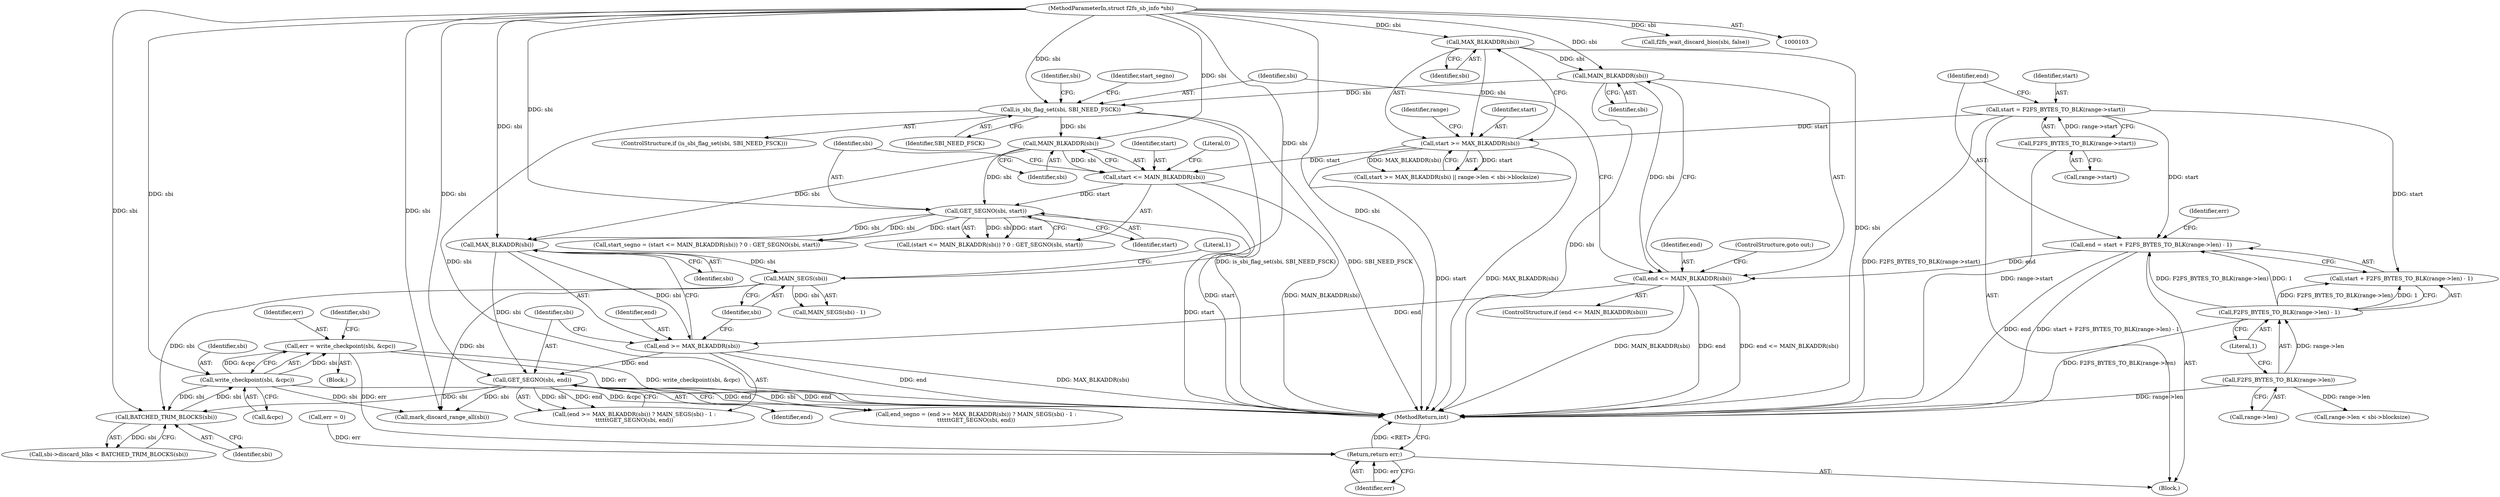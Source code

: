 digraph "0_linux_638164a2718f337ea224b747cf5977ef143166a4@API" {
"1000255" [label="(Call,err = write_checkpoint(sbi, &cpc))"];
"1000257" [label="(Call,write_checkpoint(sbi, &cpc))"];
"1000242" [label="(Call,BATCHED_TRIM_BLOCKS(sbi))"];
"1000193" [label="(Call,GET_SEGNO(sbi, end))"];
"1000187" [label="(Call,MAX_BLKADDR(sbi))"];
"1000179" [label="(Call,GET_SEGNO(sbi, start))"];
"1000176" [label="(Call,MAIN_BLKADDR(sbi))"];
"1000160" [label="(Call,is_sbi_flag_set(sbi, SBI_NEED_FSCK))"];
"1000156" [label="(Call,MAIN_BLKADDR(sbi))"];
"1000136" [label="(Call,MAX_BLKADDR(sbi))"];
"1000104" [label="(MethodParameterIn,struct f2fs_sb_info *sbi)"];
"1000174" [label="(Call,start <= MAIN_BLKADDR(sbi))"];
"1000134" [label="(Call,start >= MAX_BLKADDR(sbi))"];
"1000108" [label="(Call,start = F2FS_BYTES_TO_BLK(range->start))"];
"1000110" [label="(Call,F2FS_BYTES_TO_BLK(range->start))"];
"1000185" [label="(Call,end >= MAX_BLKADDR(sbi))"];
"1000154" [label="(Call,end <= MAIN_BLKADDR(sbi))"];
"1000115" [label="(Call,end = start + F2FS_BYTES_TO_BLK(range->len) - 1)"];
"1000119" [label="(Call,F2FS_BYTES_TO_BLK(range->len) - 1)"];
"1000120" [label="(Call,F2FS_BYTES_TO_BLK(range->len))"];
"1000190" [label="(Call,MAIN_SEGS(sbi))"];
"1000284" [label="(Return,return err;)"];
"1000187" [label="(Call,MAX_BLKADDR(sbi))"];
"1000270" [label="(Call,mark_discard_range_all(sbi))"];
"1000256" [label="(Identifier,err)"];
"1000130" [label="(Identifier,err)"];
"1000242" [label="(Call,BATCHED_TRIM_BLOCKS(sbi))"];
"1000192" [label="(Literal,1)"];
"1000286" [label="(MethodReturn,int)"];
"1000172" [label="(Identifier,start_segno)"];
"1000185" [label="(Call,end >= MAX_BLKADDR(sbi))"];
"1000140" [label="(Identifier,range)"];
"1000193" [label="(Call,GET_SEGNO(sbi, end))"];
"1000115" [label="(Call,end = start + F2FS_BYTES_TO_BLK(range->len) - 1)"];
"1000186" [label="(Identifier,end)"];
"1000119" [label="(Call,F2FS_BYTES_TO_BLK(range->len) - 1)"];
"1000161" [label="(Identifier,sbi)"];
"1000189" [label="(Call,MAIN_SEGS(sbi) - 1)"];
"1000285" [label="(Identifier,err)"];
"1000257" [label="(Call,write_checkpoint(sbi, &cpc))"];
"1000137" [label="(Identifier,sbi)"];
"1000258" [label="(Identifier,sbi)"];
"1000284" [label="(Return,return err;)"];
"1000155" [label="(Identifier,end)"];
"1000175" [label="(Identifier,start)"];
"1000121" [label="(Call,range->len)"];
"1000176" [label="(Call,MAIN_BLKADDR(sbi))"];
"1000162" [label="(Identifier,SBI_NEED_FSCK)"];
"1000124" [label="(Literal,1)"];
"1000136" [label="(Call,MAX_BLKADDR(sbi))"];
"1000177" [label="(Identifier,sbi)"];
"1000166" [label="(Identifier,sbi)"];
"1000181" [label="(Identifier,start)"];
"1000243" [label="(Identifier,sbi)"];
"1000180" [label="(Identifier,sbi)"];
"1000134" [label="(Call,start >= MAX_BLKADDR(sbi))"];
"1000116" [label="(Identifier,end)"];
"1000190" [label="(Call,MAIN_SEGS(sbi))"];
"1000194" [label="(Identifier,sbi)"];
"1000159" [label="(ControlStructure,if (is_sbi_flag_set(sbi, SBI_NEED_FSCK)))"];
"1000184" [label="(Call,(end >= MAX_BLKADDR(sbi)) ? MAIN_SEGS(sbi) - 1 :\n\t\t\t\t\t\tGET_SEGNO(sbi, end))"];
"1000138" [label="(Call,range->len < sbi->blocksize)"];
"1000111" [label="(Call,range->start)"];
"1000117" [label="(Call,start + F2FS_BYTES_TO_BLK(range->len) - 1)"];
"1000255" [label="(Call,err = write_checkpoint(sbi, &cpc))"];
"1000195" [label="(Identifier,end)"];
"1000178" [label="(Literal,0)"];
"1000174" [label="(Call,start <= MAIN_BLKADDR(sbi))"];
"1000135" [label="(Identifier,start)"];
"1000108" [label="(Call,start = F2FS_BYTES_TO_BLK(range->start))"];
"1000223" [label="(Block,)"];
"1000259" [label="(Call,&cpc)"];
"1000157" [label="(Identifier,sbi)"];
"1000109" [label="(Identifier,start)"];
"1000188" [label="(Identifier,sbi)"];
"1000158" [label="(ControlStructure,goto out;)"];
"1000106" [label="(Block,)"];
"1000153" [label="(ControlStructure,if (end <= MAIN_BLKADDR(sbi)))"];
"1000238" [label="(Call,sbi->discard_blks < BATCHED_TRIM_BLOCKS(sbi))"];
"1000171" [label="(Call,start_segno = (start <= MAIN_BLKADDR(sbi)) ? 0 : GET_SEGNO(sbi, start))"];
"1000191" [label="(Identifier,sbi)"];
"1000120" [label="(Call,F2FS_BYTES_TO_BLK(range->len))"];
"1000173" [label="(Call,(start <= MAIN_BLKADDR(sbi)) ? 0 : GET_SEGNO(sbi, start))"];
"1000156" [label="(Call,MAIN_BLKADDR(sbi))"];
"1000179" [label="(Call,GET_SEGNO(sbi, start))"];
"1000264" [label="(Identifier,sbi)"];
"1000272" [label="(Call,f2fs_wait_discard_bios(sbi, false))"];
"1000110" [label="(Call,F2FS_BYTES_TO_BLK(range->start))"];
"1000129" [label="(Call,err = 0)"];
"1000104" [label="(MethodParameterIn,struct f2fs_sb_info *sbi)"];
"1000154" [label="(Call,end <= MAIN_BLKADDR(sbi))"];
"1000160" [label="(Call,is_sbi_flag_set(sbi, SBI_NEED_FSCK))"];
"1000133" [label="(Call,start >= MAX_BLKADDR(sbi) || range->len < sbi->blocksize)"];
"1000182" [label="(Call,end_segno = (end >= MAX_BLKADDR(sbi)) ? MAIN_SEGS(sbi) - 1 :\n\t\t\t\t\t\tGET_SEGNO(sbi, end))"];
"1000255" -> "1000223"  [label="AST: "];
"1000255" -> "1000257"  [label="CFG: "];
"1000256" -> "1000255"  [label="AST: "];
"1000257" -> "1000255"  [label="AST: "];
"1000264" -> "1000255"  [label="CFG: "];
"1000255" -> "1000286"  [label="DDG: write_checkpoint(sbi, &cpc)"];
"1000255" -> "1000286"  [label="DDG: err"];
"1000257" -> "1000255"  [label="DDG: sbi"];
"1000257" -> "1000255"  [label="DDG: &cpc"];
"1000255" -> "1000284"  [label="DDG: err"];
"1000257" -> "1000259"  [label="CFG: "];
"1000258" -> "1000257"  [label="AST: "];
"1000259" -> "1000257"  [label="AST: "];
"1000257" -> "1000286"  [label="DDG: &cpc"];
"1000257" -> "1000242"  [label="DDG: sbi"];
"1000242" -> "1000257"  [label="DDG: sbi"];
"1000104" -> "1000257"  [label="DDG: sbi"];
"1000257" -> "1000270"  [label="DDG: sbi"];
"1000242" -> "1000238"  [label="AST: "];
"1000242" -> "1000243"  [label="CFG: "];
"1000243" -> "1000242"  [label="AST: "];
"1000238" -> "1000242"  [label="CFG: "];
"1000242" -> "1000238"  [label="DDG: sbi"];
"1000193" -> "1000242"  [label="DDG: sbi"];
"1000190" -> "1000242"  [label="DDG: sbi"];
"1000104" -> "1000242"  [label="DDG: sbi"];
"1000193" -> "1000184"  [label="AST: "];
"1000193" -> "1000195"  [label="CFG: "];
"1000194" -> "1000193"  [label="AST: "];
"1000195" -> "1000193"  [label="AST: "];
"1000184" -> "1000193"  [label="CFG: "];
"1000193" -> "1000286"  [label="DDG: end"];
"1000193" -> "1000182"  [label="DDG: sbi"];
"1000193" -> "1000182"  [label="DDG: end"];
"1000193" -> "1000184"  [label="DDG: sbi"];
"1000193" -> "1000184"  [label="DDG: end"];
"1000187" -> "1000193"  [label="DDG: sbi"];
"1000104" -> "1000193"  [label="DDG: sbi"];
"1000185" -> "1000193"  [label="DDG: end"];
"1000193" -> "1000270"  [label="DDG: sbi"];
"1000187" -> "1000185"  [label="AST: "];
"1000187" -> "1000188"  [label="CFG: "];
"1000188" -> "1000187"  [label="AST: "];
"1000185" -> "1000187"  [label="CFG: "];
"1000187" -> "1000185"  [label="DDG: sbi"];
"1000179" -> "1000187"  [label="DDG: sbi"];
"1000176" -> "1000187"  [label="DDG: sbi"];
"1000104" -> "1000187"  [label="DDG: sbi"];
"1000187" -> "1000190"  [label="DDG: sbi"];
"1000179" -> "1000173"  [label="AST: "];
"1000179" -> "1000181"  [label="CFG: "];
"1000180" -> "1000179"  [label="AST: "];
"1000181" -> "1000179"  [label="AST: "];
"1000173" -> "1000179"  [label="CFG: "];
"1000179" -> "1000286"  [label="DDG: start"];
"1000179" -> "1000171"  [label="DDG: sbi"];
"1000179" -> "1000171"  [label="DDG: start"];
"1000179" -> "1000173"  [label="DDG: sbi"];
"1000179" -> "1000173"  [label="DDG: start"];
"1000176" -> "1000179"  [label="DDG: sbi"];
"1000104" -> "1000179"  [label="DDG: sbi"];
"1000174" -> "1000179"  [label="DDG: start"];
"1000176" -> "1000174"  [label="AST: "];
"1000176" -> "1000177"  [label="CFG: "];
"1000177" -> "1000176"  [label="AST: "];
"1000174" -> "1000176"  [label="CFG: "];
"1000176" -> "1000174"  [label="DDG: sbi"];
"1000160" -> "1000176"  [label="DDG: sbi"];
"1000104" -> "1000176"  [label="DDG: sbi"];
"1000160" -> "1000159"  [label="AST: "];
"1000160" -> "1000162"  [label="CFG: "];
"1000161" -> "1000160"  [label="AST: "];
"1000162" -> "1000160"  [label="AST: "];
"1000166" -> "1000160"  [label="CFG: "];
"1000172" -> "1000160"  [label="CFG: "];
"1000160" -> "1000286"  [label="DDG: is_sbi_flag_set(sbi, SBI_NEED_FSCK)"];
"1000160" -> "1000286"  [label="DDG: SBI_NEED_FSCK"];
"1000160" -> "1000286"  [label="DDG: sbi"];
"1000156" -> "1000160"  [label="DDG: sbi"];
"1000104" -> "1000160"  [label="DDG: sbi"];
"1000156" -> "1000154"  [label="AST: "];
"1000156" -> "1000157"  [label="CFG: "];
"1000157" -> "1000156"  [label="AST: "];
"1000154" -> "1000156"  [label="CFG: "];
"1000156" -> "1000286"  [label="DDG: sbi"];
"1000156" -> "1000154"  [label="DDG: sbi"];
"1000136" -> "1000156"  [label="DDG: sbi"];
"1000104" -> "1000156"  [label="DDG: sbi"];
"1000136" -> "1000134"  [label="AST: "];
"1000136" -> "1000137"  [label="CFG: "];
"1000137" -> "1000136"  [label="AST: "];
"1000134" -> "1000136"  [label="CFG: "];
"1000136" -> "1000286"  [label="DDG: sbi"];
"1000136" -> "1000134"  [label="DDG: sbi"];
"1000104" -> "1000136"  [label="DDG: sbi"];
"1000104" -> "1000103"  [label="AST: "];
"1000104" -> "1000286"  [label="DDG: sbi"];
"1000104" -> "1000190"  [label="DDG: sbi"];
"1000104" -> "1000270"  [label="DDG: sbi"];
"1000104" -> "1000272"  [label="DDG: sbi"];
"1000174" -> "1000173"  [label="AST: "];
"1000175" -> "1000174"  [label="AST: "];
"1000178" -> "1000174"  [label="CFG: "];
"1000180" -> "1000174"  [label="CFG: "];
"1000174" -> "1000286"  [label="DDG: MAIN_BLKADDR(sbi)"];
"1000174" -> "1000286"  [label="DDG: start"];
"1000134" -> "1000174"  [label="DDG: start"];
"1000134" -> "1000133"  [label="AST: "];
"1000135" -> "1000134"  [label="AST: "];
"1000140" -> "1000134"  [label="CFG: "];
"1000133" -> "1000134"  [label="CFG: "];
"1000134" -> "1000286"  [label="DDG: start"];
"1000134" -> "1000286"  [label="DDG: MAX_BLKADDR(sbi)"];
"1000134" -> "1000133"  [label="DDG: start"];
"1000134" -> "1000133"  [label="DDG: MAX_BLKADDR(sbi)"];
"1000108" -> "1000134"  [label="DDG: start"];
"1000108" -> "1000106"  [label="AST: "];
"1000108" -> "1000110"  [label="CFG: "];
"1000109" -> "1000108"  [label="AST: "];
"1000110" -> "1000108"  [label="AST: "];
"1000116" -> "1000108"  [label="CFG: "];
"1000108" -> "1000286"  [label="DDG: F2FS_BYTES_TO_BLK(range->start)"];
"1000110" -> "1000108"  [label="DDG: range->start"];
"1000108" -> "1000115"  [label="DDG: start"];
"1000108" -> "1000117"  [label="DDG: start"];
"1000110" -> "1000111"  [label="CFG: "];
"1000111" -> "1000110"  [label="AST: "];
"1000110" -> "1000286"  [label="DDG: range->start"];
"1000185" -> "1000184"  [label="AST: "];
"1000186" -> "1000185"  [label="AST: "];
"1000191" -> "1000185"  [label="CFG: "];
"1000194" -> "1000185"  [label="CFG: "];
"1000185" -> "1000286"  [label="DDG: end"];
"1000185" -> "1000286"  [label="DDG: MAX_BLKADDR(sbi)"];
"1000154" -> "1000185"  [label="DDG: end"];
"1000154" -> "1000153"  [label="AST: "];
"1000155" -> "1000154"  [label="AST: "];
"1000158" -> "1000154"  [label="CFG: "];
"1000161" -> "1000154"  [label="CFG: "];
"1000154" -> "1000286"  [label="DDG: end"];
"1000154" -> "1000286"  [label="DDG: end <= MAIN_BLKADDR(sbi)"];
"1000154" -> "1000286"  [label="DDG: MAIN_BLKADDR(sbi)"];
"1000115" -> "1000154"  [label="DDG: end"];
"1000115" -> "1000106"  [label="AST: "];
"1000115" -> "1000117"  [label="CFG: "];
"1000116" -> "1000115"  [label="AST: "];
"1000117" -> "1000115"  [label="AST: "];
"1000130" -> "1000115"  [label="CFG: "];
"1000115" -> "1000286"  [label="DDG: start + F2FS_BYTES_TO_BLK(range->len) - 1"];
"1000115" -> "1000286"  [label="DDG: end"];
"1000119" -> "1000115"  [label="DDG: F2FS_BYTES_TO_BLK(range->len)"];
"1000119" -> "1000115"  [label="DDG: 1"];
"1000119" -> "1000117"  [label="AST: "];
"1000119" -> "1000124"  [label="CFG: "];
"1000120" -> "1000119"  [label="AST: "];
"1000124" -> "1000119"  [label="AST: "];
"1000117" -> "1000119"  [label="CFG: "];
"1000119" -> "1000286"  [label="DDG: F2FS_BYTES_TO_BLK(range->len)"];
"1000119" -> "1000117"  [label="DDG: F2FS_BYTES_TO_BLK(range->len)"];
"1000119" -> "1000117"  [label="DDG: 1"];
"1000120" -> "1000119"  [label="DDG: range->len"];
"1000120" -> "1000121"  [label="CFG: "];
"1000121" -> "1000120"  [label="AST: "];
"1000124" -> "1000120"  [label="CFG: "];
"1000120" -> "1000286"  [label="DDG: range->len"];
"1000120" -> "1000138"  [label="DDG: range->len"];
"1000190" -> "1000189"  [label="AST: "];
"1000190" -> "1000191"  [label="CFG: "];
"1000191" -> "1000190"  [label="AST: "];
"1000192" -> "1000190"  [label="CFG: "];
"1000190" -> "1000189"  [label="DDG: sbi"];
"1000190" -> "1000270"  [label="DDG: sbi"];
"1000284" -> "1000106"  [label="AST: "];
"1000284" -> "1000285"  [label="CFG: "];
"1000285" -> "1000284"  [label="AST: "];
"1000286" -> "1000284"  [label="CFG: "];
"1000284" -> "1000286"  [label="DDG: <RET>"];
"1000285" -> "1000284"  [label="DDG: err"];
"1000129" -> "1000284"  [label="DDG: err"];
}
